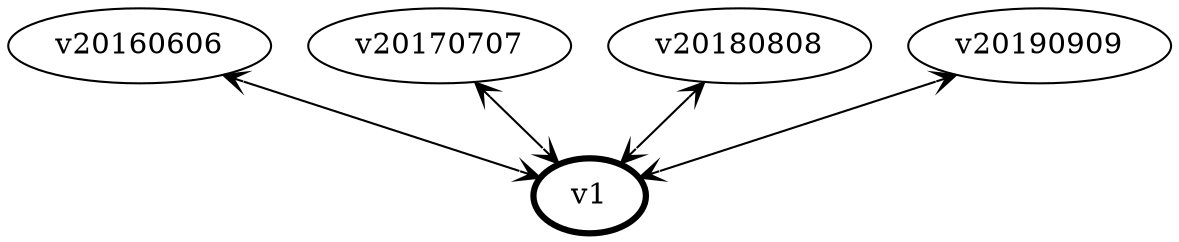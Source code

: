 graph G {
    subgraph apiVersions {
        rank=same;
        label="API Versions";
        labelloc=t

        node [shape=ellipse, group=api];
        v20160606;
        v20170707;
        v20180808;
        v20190909;
    }

    node [shape=ellipse, penwidth=3];
    v1;

    edge [arrowhead=vee, arrowtail=vee, dir=both];
    v20160606 -- v1;
    v20170707 -- v1;
    v20180808 -- v1;
    v20190909 -- v1;
}
